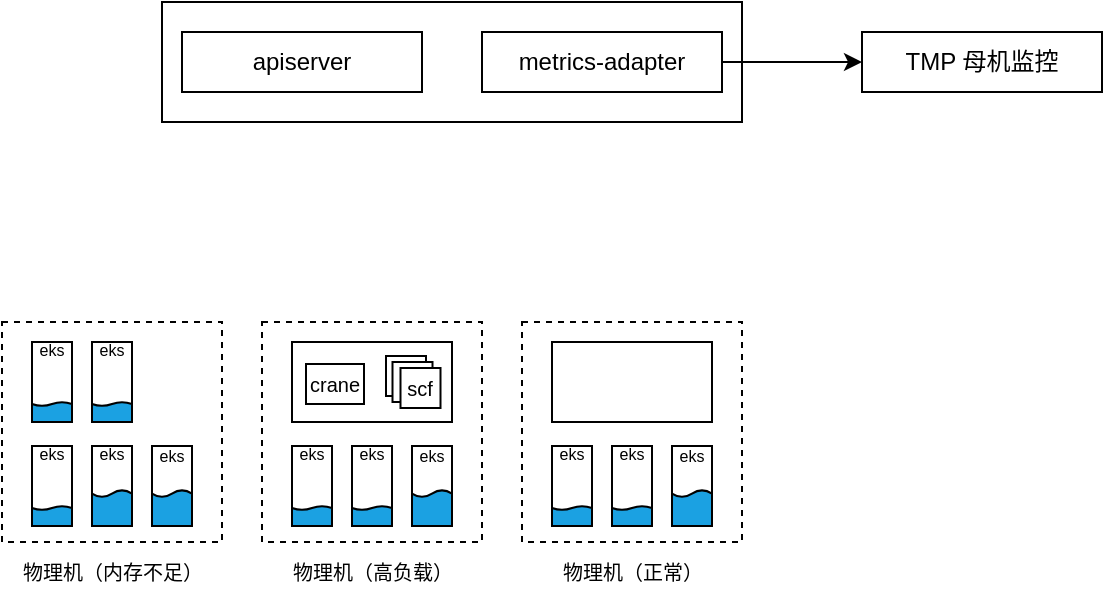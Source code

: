 <mxfile version="24.2.5" type="github">
  <diagram name="第 1 页" id="zitSXmNSvfHHyf0LkOl1">
    <mxGraphModel dx="1242" dy="730" grid="1" gridSize="10" guides="1" tooltips="1" connect="1" arrows="1" fold="1" page="1" pageScale="1" pageWidth="827" pageHeight="1169" math="0" shadow="0">
      <root>
        <mxCell id="0" />
        <mxCell id="1" parent="0" />
        <mxCell id="dqSeUdwMj79d5CSX7N9E-10" value="" style="rounded=0;whiteSpace=wrap;html=1;dashed=1;" vertex="1" parent="1">
          <mxGeometry x="360" y="290" width="110" height="110" as="geometry" />
        </mxCell>
        <mxCell id="dqSeUdwMj79d5CSX7N9E-1" value="" style="rounded=0;whiteSpace=wrap;html=1;" vertex="1" parent="1">
          <mxGeometry x="180" y="130" width="290" height="60" as="geometry" />
        </mxCell>
        <mxCell id="dqSeUdwMj79d5CSX7N9E-6" style="edgeStyle=orthogonalEdgeStyle;rounded=0;orthogonalLoop=1;jettySize=auto;html=1;exitX=1;exitY=0.5;exitDx=0;exitDy=0;entryX=0;entryY=0.5;entryDx=0;entryDy=0;" edge="1" parent="1" source="dqSeUdwMj79d5CSX7N9E-2" target="dqSeUdwMj79d5CSX7N9E-5">
          <mxGeometry relative="1" as="geometry" />
        </mxCell>
        <mxCell id="dqSeUdwMj79d5CSX7N9E-2" value="metrics-adapter" style="rounded=0;whiteSpace=wrap;html=1;" vertex="1" parent="1">
          <mxGeometry x="340" y="145" width="120" height="30" as="geometry" />
        </mxCell>
        <mxCell id="dqSeUdwMj79d5CSX7N9E-5" value="TMP 母机监控" style="rounded=0;whiteSpace=wrap;html=1;" vertex="1" parent="1">
          <mxGeometry x="530" y="145" width="120" height="30" as="geometry" />
        </mxCell>
        <mxCell id="dqSeUdwMj79d5CSX7N9E-7" value="apiserver" style="whiteSpace=wrap;html=1;" vertex="1" parent="1">
          <mxGeometry x="190" y="145" width="120" height="30" as="geometry" />
        </mxCell>
        <mxCell id="dqSeUdwMj79d5CSX7N9E-8" value="" style="rounded=0;whiteSpace=wrap;html=1;" vertex="1" parent="1">
          <mxGeometry x="375" y="352" width="20" height="40" as="geometry" />
        </mxCell>
        <mxCell id="dqSeUdwMj79d5CSX7N9E-9" value="" style="shape=document;whiteSpace=wrap;html=1;boundedLbl=1;rotation=-180;fillColor=#1ba1e2;fontColor=#ffffff;strokeColor=#000000;size=0.2;" vertex="1" parent="1">
          <mxGeometry x="375" y="382" width="20" height="10" as="geometry" />
        </mxCell>
        <mxCell id="dqSeUdwMj79d5CSX7N9E-24" value="" style="rounded=0;whiteSpace=wrap;html=1;" vertex="1" parent="1">
          <mxGeometry x="405" y="352" width="20" height="40" as="geometry" />
        </mxCell>
        <mxCell id="dqSeUdwMj79d5CSX7N9E-25" value="" style="shape=document;whiteSpace=wrap;html=1;boundedLbl=1;rotation=-180;fillColor=#1ba1e2;fontColor=#ffffff;strokeColor=#000000;size=0.2;" vertex="1" parent="1">
          <mxGeometry x="405" y="382" width="20" height="10" as="geometry" />
        </mxCell>
        <mxCell id="dqSeUdwMj79d5CSX7N9E-26" value="" style="rounded=0;whiteSpace=wrap;html=1;" vertex="1" parent="1">
          <mxGeometry x="435" y="352" width="20" height="40" as="geometry" />
        </mxCell>
        <mxCell id="dqSeUdwMj79d5CSX7N9E-27" value="" style="shape=document;whiteSpace=wrap;html=1;boundedLbl=1;rotation=-180;fillColor=#1ba1e2;fontColor=#ffffff;strokeColor=#000000;size=0.2;" vertex="1" parent="1">
          <mxGeometry x="435" y="374" width="20" height="18" as="geometry" />
        </mxCell>
        <mxCell id="dqSeUdwMj79d5CSX7N9E-35" value="" style="rounded=0;whiteSpace=wrap;html=1;" vertex="1" parent="1">
          <mxGeometry x="375" y="300" width="80" height="40" as="geometry" />
        </mxCell>
        <mxCell id="dqSeUdwMj79d5CSX7N9E-36" value="eks" style="text;html=1;align=center;verticalAlign=middle;whiteSpace=wrap;rounded=0;fontSize=8;" vertex="1" parent="1">
          <mxGeometry x="375" y="349" width="20" height="14" as="geometry" />
        </mxCell>
        <mxCell id="dqSeUdwMj79d5CSX7N9E-38" value="eks" style="text;html=1;align=center;verticalAlign=middle;whiteSpace=wrap;rounded=0;fontSize=8;" vertex="1" parent="1">
          <mxGeometry x="405" y="349" width="20" height="14" as="geometry" />
        </mxCell>
        <mxCell id="dqSeUdwMj79d5CSX7N9E-39" value="eks" style="text;html=1;align=center;verticalAlign=middle;whiteSpace=wrap;rounded=0;fontSize=8;" vertex="1" parent="1">
          <mxGeometry x="435" y="350" width="20" height="14" as="geometry" />
        </mxCell>
        <mxCell id="dqSeUdwMj79d5CSX7N9E-40" value="物理机（正常）" style="text;html=1;align=center;verticalAlign=middle;whiteSpace=wrap;rounded=0;fontSize=10;" vertex="1" parent="1">
          <mxGeometry x="377.5" y="400" width="75" height="30" as="geometry" />
        </mxCell>
        <mxCell id="dqSeUdwMj79d5CSX7N9E-41" value="" style="rounded=0;whiteSpace=wrap;html=1;dashed=1;" vertex="1" parent="1">
          <mxGeometry x="230" y="290" width="110" height="110" as="geometry" />
        </mxCell>
        <mxCell id="dqSeUdwMj79d5CSX7N9E-42" value="" style="rounded=0;whiteSpace=wrap;html=1;" vertex="1" parent="1">
          <mxGeometry x="245" y="352" width="20" height="40" as="geometry" />
        </mxCell>
        <mxCell id="dqSeUdwMj79d5CSX7N9E-43" value="" style="shape=document;whiteSpace=wrap;html=1;boundedLbl=1;rotation=-180;fillColor=#1ba1e2;fontColor=#ffffff;strokeColor=#000000;size=0.2;" vertex="1" parent="1">
          <mxGeometry x="245" y="382" width="20" height="10" as="geometry" />
        </mxCell>
        <mxCell id="dqSeUdwMj79d5CSX7N9E-44" value="" style="rounded=0;whiteSpace=wrap;html=1;" vertex="1" parent="1">
          <mxGeometry x="275" y="352" width="20" height="40" as="geometry" />
        </mxCell>
        <mxCell id="dqSeUdwMj79d5CSX7N9E-45" value="" style="shape=document;whiteSpace=wrap;html=1;boundedLbl=1;rotation=-180;fillColor=#1ba1e2;fontColor=#ffffff;strokeColor=#000000;size=0.2;" vertex="1" parent="1">
          <mxGeometry x="275" y="382" width="20" height="10" as="geometry" />
        </mxCell>
        <mxCell id="dqSeUdwMj79d5CSX7N9E-46" value="" style="rounded=0;whiteSpace=wrap;html=1;" vertex="1" parent="1">
          <mxGeometry x="305" y="352" width="20" height="40" as="geometry" />
        </mxCell>
        <mxCell id="dqSeUdwMj79d5CSX7N9E-47" value="" style="shape=document;whiteSpace=wrap;html=1;boundedLbl=1;rotation=-180;fillColor=#1ba1e2;fontColor=#ffffff;strokeColor=#000000;size=0.2;" vertex="1" parent="1">
          <mxGeometry x="305" y="374" width="20" height="18" as="geometry" />
        </mxCell>
        <mxCell id="dqSeUdwMj79d5CSX7N9E-48" value="" style="rounded=0;whiteSpace=wrap;html=1;" vertex="1" parent="1">
          <mxGeometry x="245" y="300" width="80" height="40" as="geometry" />
        </mxCell>
        <mxCell id="dqSeUdwMj79d5CSX7N9E-49" value="eks" style="text;html=1;align=center;verticalAlign=middle;whiteSpace=wrap;rounded=0;fontSize=8;" vertex="1" parent="1">
          <mxGeometry x="245" y="349" width="20" height="14" as="geometry" />
        </mxCell>
        <mxCell id="dqSeUdwMj79d5CSX7N9E-50" value="eks" style="text;html=1;align=center;verticalAlign=middle;whiteSpace=wrap;rounded=0;fontSize=8;" vertex="1" parent="1">
          <mxGeometry x="275" y="349" width="20" height="14" as="geometry" />
        </mxCell>
        <mxCell id="dqSeUdwMj79d5CSX7N9E-51" value="eks" style="text;html=1;align=center;verticalAlign=middle;whiteSpace=wrap;rounded=0;fontSize=8;" vertex="1" parent="1">
          <mxGeometry x="305" y="350" width="20" height="14" as="geometry" />
        </mxCell>
        <mxCell id="dqSeUdwMj79d5CSX7N9E-52" value="物理机（高负载）" style="text;html=1;align=center;verticalAlign=middle;whiteSpace=wrap;rounded=0;fontSize=10;" vertex="1" parent="1">
          <mxGeometry x="233.75" y="400" width="102.5" height="30" as="geometry" />
        </mxCell>
        <mxCell id="dqSeUdwMj79d5CSX7N9E-53" value="" style="rounded=0;whiteSpace=wrap;html=1;dashed=1;" vertex="1" parent="1">
          <mxGeometry x="100" y="290" width="110" height="110" as="geometry" />
        </mxCell>
        <mxCell id="dqSeUdwMj79d5CSX7N9E-54" value="" style="rounded=0;whiteSpace=wrap;html=1;" vertex="1" parent="1">
          <mxGeometry x="115" y="352" width="20" height="40" as="geometry" />
        </mxCell>
        <mxCell id="dqSeUdwMj79d5CSX7N9E-55" value="" style="shape=document;whiteSpace=wrap;html=1;boundedLbl=1;rotation=-180;fillColor=#1ba1e2;fontColor=#ffffff;strokeColor=#000000;size=0.2;" vertex="1" parent="1">
          <mxGeometry x="115" y="382" width="20" height="10" as="geometry" />
        </mxCell>
        <mxCell id="dqSeUdwMj79d5CSX7N9E-56" value="" style="rounded=0;whiteSpace=wrap;html=1;" vertex="1" parent="1">
          <mxGeometry x="145" y="352" width="20" height="40" as="geometry" />
        </mxCell>
        <mxCell id="dqSeUdwMj79d5CSX7N9E-57" value="" style="shape=document;whiteSpace=wrap;html=1;boundedLbl=1;rotation=-180;fillColor=#1ba1e2;fontColor=#ffffff;strokeColor=#000000;size=0.2;" vertex="1" parent="1">
          <mxGeometry x="145" y="374" width="20" height="18" as="geometry" />
        </mxCell>
        <mxCell id="dqSeUdwMj79d5CSX7N9E-58" value="" style="rounded=0;whiteSpace=wrap;html=1;" vertex="1" parent="1">
          <mxGeometry x="175" y="352" width="20" height="40" as="geometry" />
        </mxCell>
        <mxCell id="dqSeUdwMj79d5CSX7N9E-59" value="" style="shape=document;whiteSpace=wrap;html=1;boundedLbl=1;rotation=-180;fillColor=#1ba1e2;fontColor=#ffffff;strokeColor=#000000;size=0.2;" vertex="1" parent="1">
          <mxGeometry x="175" y="374" width="20" height="18" as="geometry" />
        </mxCell>
        <mxCell id="dqSeUdwMj79d5CSX7N9E-61" value="eks" style="text;html=1;align=center;verticalAlign=middle;whiteSpace=wrap;rounded=0;fontSize=8;" vertex="1" parent="1">
          <mxGeometry x="115" y="349" width="20" height="14" as="geometry" />
        </mxCell>
        <mxCell id="dqSeUdwMj79d5CSX7N9E-62" value="eks" style="text;html=1;align=center;verticalAlign=middle;whiteSpace=wrap;rounded=0;fontSize=8;" vertex="1" parent="1">
          <mxGeometry x="145" y="349" width="20" height="14" as="geometry" />
        </mxCell>
        <mxCell id="dqSeUdwMj79d5CSX7N9E-63" value="eks" style="text;html=1;align=center;verticalAlign=middle;whiteSpace=wrap;rounded=0;fontSize=8;" vertex="1" parent="1">
          <mxGeometry x="175" y="350" width="20" height="14" as="geometry" />
        </mxCell>
        <mxCell id="dqSeUdwMj79d5CSX7N9E-64" value="物理机（内存不足）" style="text;html=1;align=center;verticalAlign=middle;whiteSpace=wrap;rounded=0;fontSize=10;" vertex="1" parent="1">
          <mxGeometry x="108.75" y="400" width="92.5" height="30" as="geometry" />
        </mxCell>
        <mxCell id="dqSeUdwMj79d5CSX7N9E-65" value="" style="rounded=0;whiteSpace=wrap;html=1;" vertex="1" parent="1">
          <mxGeometry x="115" y="300" width="20" height="40" as="geometry" />
        </mxCell>
        <mxCell id="dqSeUdwMj79d5CSX7N9E-66" value="eks" style="text;html=1;align=center;verticalAlign=middle;whiteSpace=wrap;rounded=0;fontSize=8;" vertex="1" parent="1">
          <mxGeometry x="115" y="297" width="20" height="14" as="geometry" />
        </mxCell>
        <mxCell id="dqSeUdwMj79d5CSX7N9E-67" value="" style="shape=document;whiteSpace=wrap;html=1;boundedLbl=1;rotation=-180;fillColor=#1ba1e2;fontColor=#ffffff;strokeColor=#000000;size=0.2;" vertex="1" parent="1">
          <mxGeometry x="115" y="330" width="20" height="10" as="geometry" />
        </mxCell>
        <mxCell id="dqSeUdwMj79d5CSX7N9E-68" value="crane" style="rounded=0;whiteSpace=wrap;html=1;fontSize=10;" vertex="1" parent="1">
          <mxGeometry x="252" y="311" width="29" height="20" as="geometry" />
        </mxCell>
        <mxCell id="dqSeUdwMj79d5CSX7N9E-69" value="" style="rounded=0;whiteSpace=wrap;html=1;fontSize=10;" vertex="1" parent="1">
          <mxGeometry x="292" y="307" width="20" height="20" as="geometry" />
        </mxCell>
        <mxCell id="dqSeUdwMj79d5CSX7N9E-74" value="" style="rounded=0;whiteSpace=wrap;html=1;fontSize=10;" vertex="1" parent="1">
          <mxGeometry x="295.25" y="310" width="20" height="20" as="geometry" />
        </mxCell>
        <mxCell id="dqSeUdwMj79d5CSX7N9E-73" value="scf" style="rounded=0;whiteSpace=wrap;html=1;fontSize=10;" vertex="1" parent="1">
          <mxGeometry x="299.25" y="313" width="20" height="20" as="geometry" />
        </mxCell>
        <mxCell id="dqSeUdwMj79d5CSX7N9E-75" value="" style="rounded=0;whiteSpace=wrap;html=1;" vertex="1" parent="1">
          <mxGeometry x="145" y="300" width="20" height="40" as="geometry" />
        </mxCell>
        <mxCell id="dqSeUdwMj79d5CSX7N9E-76" value="eks" style="text;html=1;align=center;verticalAlign=middle;whiteSpace=wrap;rounded=0;fontSize=8;" vertex="1" parent="1">
          <mxGeometry x="145" y="297" width="20" height="14" as="geometry" />
        </mxCell>
        <mxCell id="dqSeUdwMj79d5CSX7N9E-77" value="" style="shape=document;whiteSpace=wrap;html=1;boundedLbl=1;rotation=-180;fillColor=#1ba1e2;fontColor=#ffffff;strokeColor=#000000;size=0.2;" vertex="1" parent="1">
          <mxGeometry x="145" y="330" width="20" height="10" as="geometry" />
        </mxCell>
      </root>
    </mxGraphModel>
  </diagram>
</mxfile>
